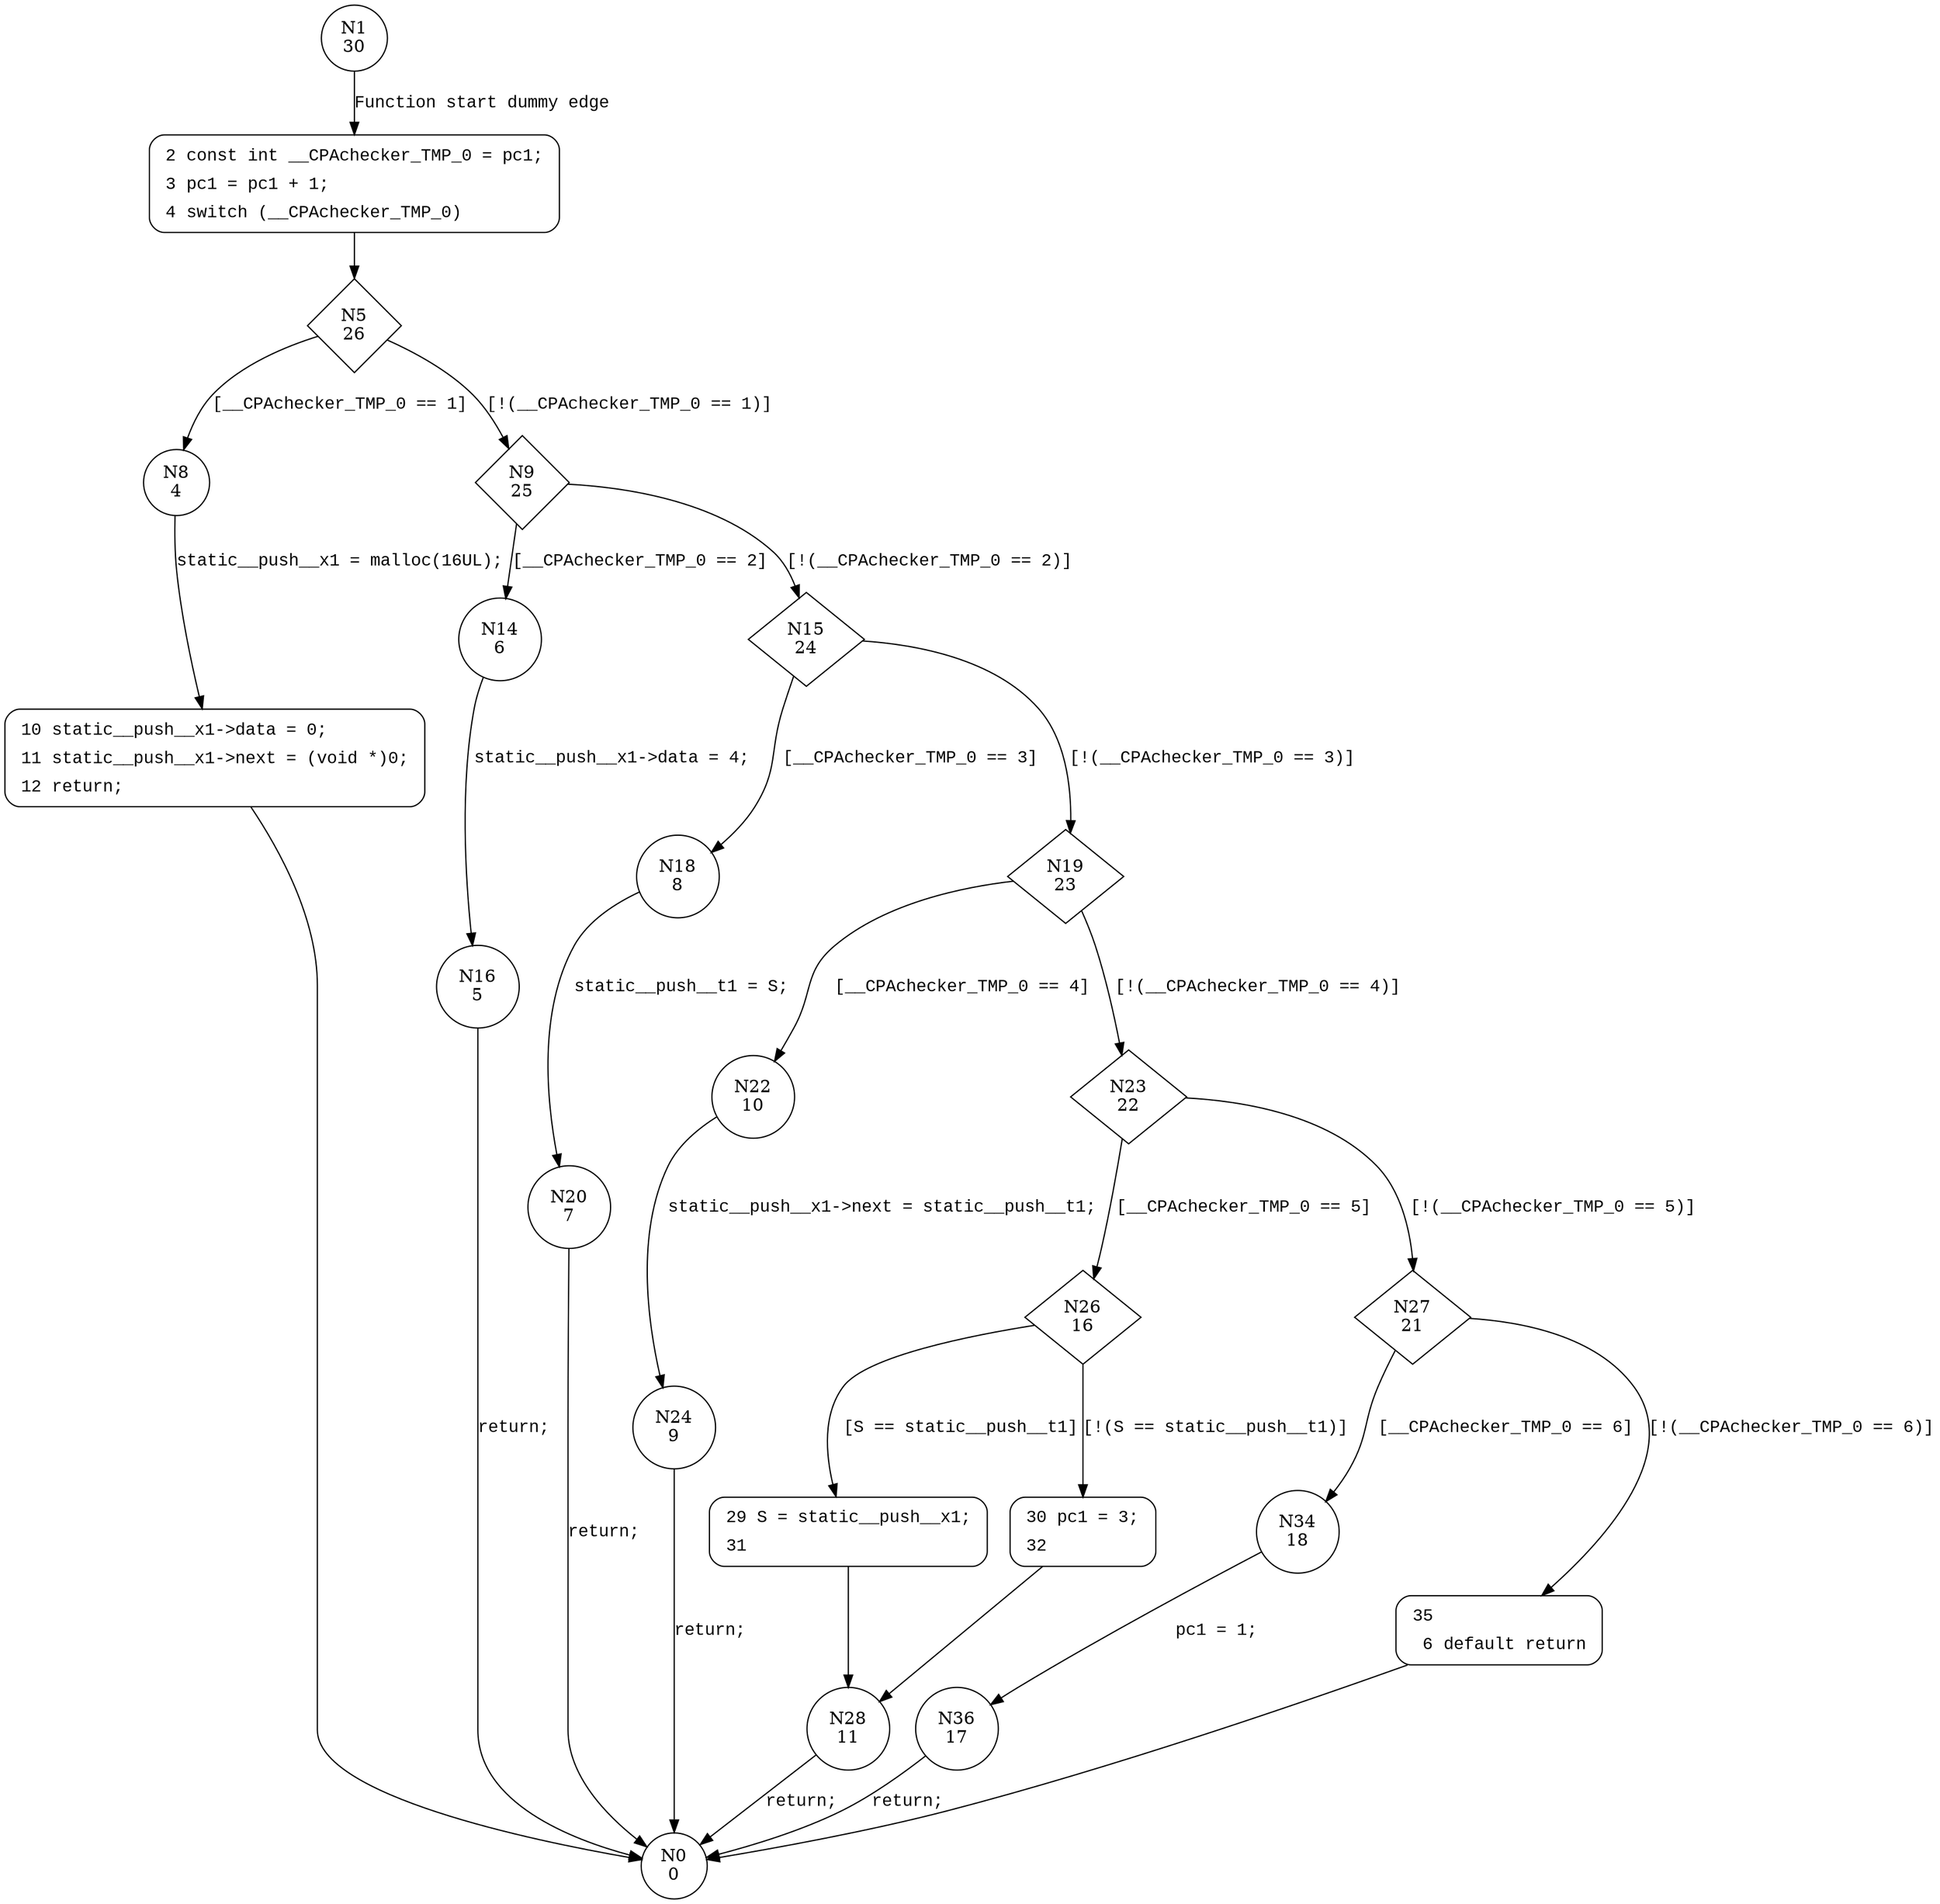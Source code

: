 digraph push {
1 [shape="circle" label="N1\n30"]
2 [shape="circle" label="N2\n29"]
5 [shape="diamond" label="N5\n26"]
8 [shape="circle" label="N8\n4"]
9 [shape="diamond" label="N9\n25"]
14 [shape="circle" label="N14\n6"]
15 [shape="diamond" label="N15\n24"]
18 [shape="circle" label="N18\n8"]
19 [shape="diamond" label="N19\n23"]
22 [shape="circle" label="N22\n10"]
23 [shape="diamond" label="N23\n22"]
26 [shape="diamond" label="N26\n16"]
27 [shape="diamond" label="N27\n21"]
34 [shape="circle" label="N34\n18"]
35 [shape="circle" label="N35\n20"]
36 [shape="circle" label="N36\n17"]
29 [shape="circle" label="N29\n13"]
30 [shape="circle" label="N30\n15"]
28 [shape="circle" label="N28\n11"]
0 [shape="circle" label="N0\n0"]
24 [shape="circle" label="N24\n9"]
20 [shape="circle" label="N20\n7"]
16 [shape="circle" label="N16\n5"]
10 [shape="circle" label="N10\n3"]
2 [style="filled,bold" penwidth="1" fillcolor="white" fontname="Courier New" shape="Mrecord" label=<<table border="0" cellborder="0" cellpadding="3" bgcolor="white"><tr><td align="right">2</td><td align="left">const int __CPAchecker_TMP_0 = pc1;</td></tr><tr><td align="right">3</td><td align="left">pc1 = pc1 + 1;</td></tr><tr><td align="right">4</td><td align="left">switch (__CPAchecker_TMP_0)</td></tr></table>>]
2 -> 5[label=""]
35 [style="filled,bold" penwidth="1" fillcolor="white" fontname="Courier New" shape="Mrecord" label=<<table border="0" cellborder="0" cellpadding="3" bgcolor="white"><tr><td align="right">35</td><td align="left"></td></tr><tr><td align="right">6</td><td align="left">default return</td></tr></table>>]
35 -> 0[label=""]
30 [style="filled,bold" penwidth="1" fillcolor="white" fontname="Courier New" shape="Mrecord" label=<<table border="0" cellborder="0" cellpadding="3" bgcolor="white"><tr><td align="right">30</td><td align="left">pc1 = 3;</td></tr><tr><td align="right">32</td><td align="left"></td></tr></table>>]
30 -> 28[label=""]
29 [style="filled,bold" penwidth="1" fillcolor="white" fontname="Courier New" shape="Mrecord" label=<<table border="0" cellborder="0" cellpadding="3" bgcolor="white"><tr><td align="right">29</td><td align="left">S = static__push__x1;</td></tr><tr><td align="right">31</td><td align="left"></td></tr></table>>]
29 -> 28[label=""]
10 [style="filled,bold" penwidth="1" fillcolor="white" fontname="Courier New" shape="Mrecord" label=<<table border="0" cellborder="0" cellpadding="3" bgcolor="white"><tr><td align="right">10</td><td align="left">static__push__x1-&gt;data = 0;</td></tr><tr><td align="right">11</td><td align="left">static__push__x1-&gt;next = (void *)0;</td></tr><tr><td align="right">12</td><td align="left">return;</td></tr></table>>]
10 -> 0[label=""]
1 -> 2 [label="Function start dummy edge" fontname="Courier New"]
5 -> 8 [label="[__CPAchecker_TMP_0 == 1]" fontname="Courier New"]
5 -> 9 [label="[!(__CPAchecker_TMP_0 == 1)]" fontname="Courier New"]
9 -> 14 [label="[__CPAchecker_TMP_0 == 2]" fontname="Courier New"]
9 -> 15 [label="[!(__CPAchecker_TMP_0 == 2)]" fontname="Courier New"]
15 -> 18 [label="[__CPAchecker_TMP_0 == 3]" fontname="Courier New"]
15 -> 19 [label="[!(__CPAchecker_TMP_0 == 3)]" fontname="Courier New"]
19 -> 22 [label="[__CPAchecker_TMP_0 == 4]" fontname="Courier New"]
19 -> 23 [label="[!(__CPAchecker_TMP_0 == 4)]" fontname="Courier New"]
23 -> 26 [label="[__CPAchecker_TMP_0 == 5]" fontname="Courier New"]
23 -> 27 [label="[!(__CPAchecker_TMP_0 == 5)]" fontname="Courier New"]
27 -> 34 [label="[__CPAchecker_TMP_0 == 6]" fontname="Courier New"]
27 -> 35 [label="[!(__CPAchecker_TMP_0 == 6)]" fontname="Courier New"]
34 -> 36 [label="pc1 = 1;" fontname="Courier New"]
26 -> 29 [label="[S == static__push__t1]" fontname="Courier New"]
26 -> 30 [label="[!(S == static__push__t1)]" fontname="Courier New"]
28 -> 0 [label="return;" fontname="Courier New"]
22 -> 24 [label="static__push__x1->next = static__push__t1;" fontname="Courier New"]
18 -> 20 [label="static__push__t1 = S;" fontname="Courier New"]
14 -> 16 [label="static__push__x1->data = 4;" fontname="Courier New"]
8 -> 10 [label="static__push__x1 = malloc(16UL);" fontname="Courier New"]
36 -> 0 [label="return;" fontname="Courier New"]
24 -> 0 [label="return;" fontname="Courier New"]
20 -> 0 [label="return;" fontname="Courier New"]
16 -> 0 [label="return;" fontname="Courier New"]
}